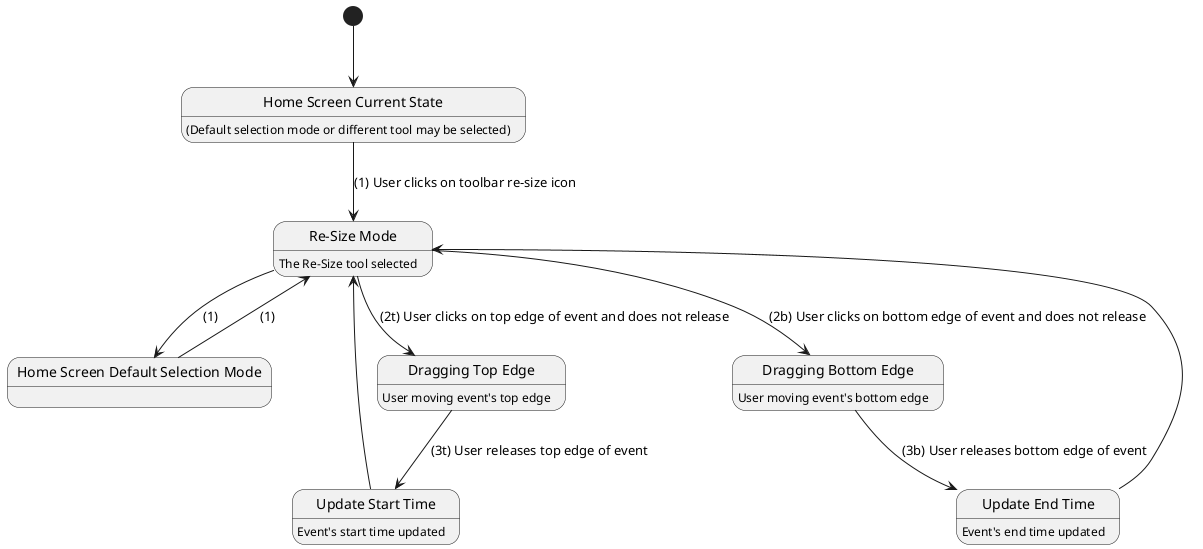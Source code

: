 @startuml resize

state "Home Screen Current State" as Start
state "Home Screen Default Selection Mode" as Select
state "Re-Size Mode" as Resize
state "Dragging Top Edge" as Dragtop
state "Dragging Bottom Edge" as Dragbot
state "Update Start Time" as Updatetop
state "Update End Time" as Updatebot

Start : (Default selection mode or different tool may be selected)
Resize : The Re-Size tool selected
Dragtop : User moving event's top edge
Dragbot: User moving event's bottom edge
Updatetop : Event's start time updated
Updatebot : Event's end time updated

[*] --> Start
Start --> Resize : (1) User clicks on toolbar re-size icon
Resize --> Select : (1)
Select --> Resize : (1)

Resize --> Dragtop : (2t) User clicks on top edge of event and does not release
Dragtop --> Updatetop : (3t) User releases top edge of event

Resize --> Dragbot : (2b) User clicks on bottom edge of event and does not release
Dragbot --> Updatebot : (3b) User releases bottom edge of event

Updatetop --> Resize
Updatebot --> Resize 

@enduml